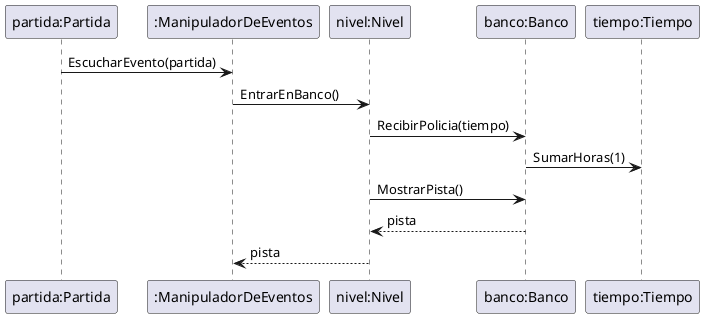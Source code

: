 @startuml
'https://plantuml.com/sequence-diagram

participant "partida:Partida" as P
participant ":ManipuladorDeEventos" as ME
participant "nivel:Nivel" as N
participant "banco:Banco" as B
participant "tiempo:Tiempo" as T

P -> ME: EscucharEvento(partida)
ME -> N: EntrarEnBanco()
N -> B: RecibirPolicia(tiempo)
B -> T: SumarHoras(1)

N -> B: MostrarPista()
N <-- B: pista
ME <-- N: pista

@enduml
